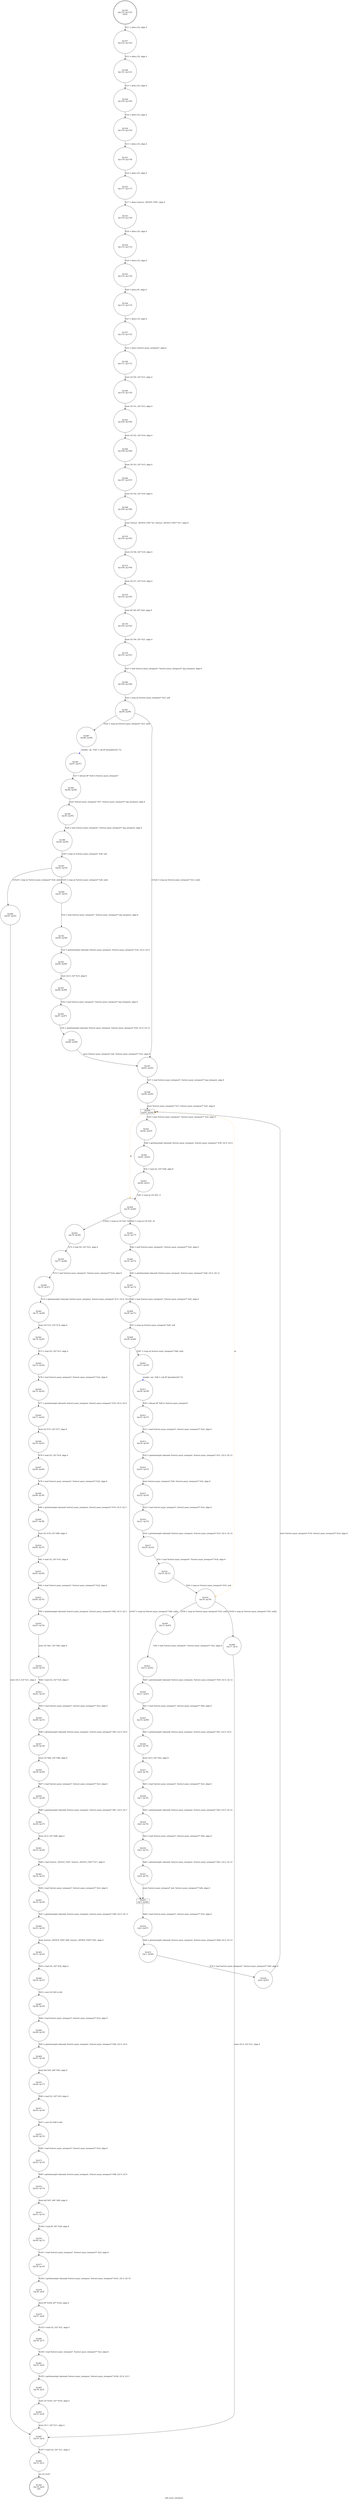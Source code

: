 digraph add_async_iorequest {
label="add_async_iorequest"
1344 [label="N1344\n(rp:14, ep:0)\nexit", shape="doublecircle"]
1345 [label="N1345\n(rp:123, ep:123)\nentry", shape="doublecircle"]
1345 -> 1347 [label="%11 = alloca i32, align 4"]
1347 [label="N1347\n(rp:122, ep:122)", shape="circle"]
1347 -> 1348 [label="%12 = alloca i32, align 4"]
1348 [label="N1348\n(rp:121, ep:121)", shape="circle"]
1348 -> 1349 [label="%13 = alloca i32, align 4"]
1349 [label="N1349\n(rp:120, ep:120)", shape="circle"]
1349 -> 1350 [label="%14 = alloca i32, align 4"]
1350 [label="N1350\n(rp:119, ep:119)", shape="circle"]
1350 -> 1351 [label="%15 = alloca i32, align 4"]
1351 [label="N1351\n(rp:118, ep:118)", shape="circle"]
1351 -> 1352 [label="%16 = alloca i32, align 4"]
1352 [label="N1352\n(rp:117, ep:117)", shape="circle"]
1352 -> 1353 [label="%17 = alloca %struct._DEVICE_FNS*, align 8"]
1353 [label="N1353\n(rp:116, ep:116)", shape="circle"]
1353 -> 1354 [label="%18 = alloca i32, align 4"]
1354 [label="N1354\n(rp:115, ep:115)", shape="circle"]
1354 -> 1355 [label="%19 = alloca i32, align 4"]
1355 [label="N1355\n(rp:114, ep:114)", shape="circle"]
1355 -> 1356 [label="%20 = alloca i8*, align 8"]
1356 [label="N1356\n(rp:113, ep:113)", shape="circle"]
1356 -> 1357 [label="%21 = alloca i32, align 4"]
1357 [label="N1357\n(rp:112, ep:112)", shape="circle"]
1357 -> 1358 [label="%22 = alloca %struct.async_iorequest*, align 8"]
1358 [label="N1358\n(rp:111, ep:111)", shape="circle"]
1358 -> 1360 [label="store i32 %0, i32* %12, align 4"]
1360 [label="N1360\n(rp:110, ep:110)", shape="circle"]
1360 -> 1362 [label="store i32 %1, i32* %13, align 4"]
1362 [label="N1362\n(rp:109, ep:109)", shape="circle"]
1362 -> 1364 [label="store i32 %2, i32* %14, align 4"]
1364 [label="N1364\n(rp:108, ep:108)", shape="circle"]
1364 -> 1366 [label="store i32 %3, i32* %15, align 4"]
1366 [label="N1366\n(rp:107, ep:107)", shape="circle"]
1366 -> 1368 [label="store i32 %4, i32* %16, align 4"]
1368 [label="N1368\n(rp:106, ep:106)", shape="circle"]
1368 -> 1370 [label="store %struct._DEVICE_FNS* %5, %struct._DEVICE_FNS** %17, align 8"]
1370 [label="N1370\n(rp:105, ep:105)", shape="circle"]
1370 -> 1372 [label="store i32 %6, i32* %18, align 4"]
1372 [label="N1372\n(rp:104, ep:104)", shape="circle"]
1372 -> 1374 [label="store i32 %7, i32* %19, align 4"]
1374 [label="N1374\n(rp:103, ep:103)", shape="circle"]
1374 -> 1376 [label="store i8* %8, i8** %20, align 8"]
1376 [label="N1376\n(rp:102, ep:102)", shape="circle"]
1376 -> 1379 [label="store i32 %9, i32* %21, align 4"]
1379 [label="N1379\n(rp:101, ep:101)", shape="circle"]
1379 -> 1380 [label="%23 = load %struct.async_iorequest*, %struct.async_iorequest** @g_iorequest, align 8"]
1380 [label="N1380\n(rp:100, ep:100)", shape="circle"]
1380 -> 1381 [label="%24 = icmp eq %struct.async_iorequest* %23, null"]
1381 [label="N1381\n(rp:99, ep:99)", shape="circle"]
1381 -> 1487 [label="[%24 = icmp eq %struct.async_iorequest* %23, null]"]
1381 -> 1397 [label="[!(%24 = icmp eq %struct.async_iorequest* %23, null)]"]
1383 [label="N1383\n(rp:97, ep:97)", shape="circle"]
1383 -> 1384 [label="%27 = bitcast i8* %26 to %struct.async_iorequest*"]
1384 [label="N1384\n(rp:96, ep:96)", shape="circle"]
1384 -> 1385 [label="store %struct.async_iorequest* %27, %struct.async_iorequest** @g_iorequest, align 8"]
1385 [label="N1385\n(rp:95, ep:95)", shape="circle"]
1385 -> 1386 [label="%28 = load %struct.async_iorequest*, %struct.async_iorequest** @g_iorequest, align 8"]
1386 [label="N1386\n(rp:94, ep:94)", shape="circle"]
1386 -> 1387 [label="%29 = icmp ne %struct.async_iorequest* %28, null"]
1387 [label="N1387\n(rp:93, ep:93)", shape="circle"]
1387 -> 1489 [label="[%29 = icmp ne %struct.async_iorequest* %28, null]"]
1387 -> 1490 [label="[!(%29 = icmp ne %struct.async_iorequest* %28, null)]"]
1391 [label="N1391\n(rp:90, ep:90)", shape="circle"]
1391 -> 1392 [label="%33 = getelementptr inbounds %struct.async_iorequest, %struct.async_iorequest* %32, i32 0, i32 0"]
1392 [label="N1392\n(rp:89, ep:89)", shape="circle"]
1392 -> 1393 [label="store i32 0, i32* %33, align 8"]
1393 [label="N1393\n(rp:88, ep:88)", shape="circle"]
1393 -> 1394 [label="%34 = load %struct.async_iorequest*, %struct.async_iorequest** @g_iorequest, align 8"]
1394 [label="N1394\n(rp:87, ep:87)", shape="circle"]
1394 -> 1395 [label="%35 = getelementptr inbounds %struct.async_iorequest, %struct.async_iorequest* %34, i32 0, i32 12"]
1395 [label="N1395\n(rp:86, ep:86)", shape="circle"]
1395 -> 1397 [label="store %struct.async_iorequest* null, %struct.async_iorequest** %35, align 8"]
1397 [label="N1397\n(rp:85, ep:85)", shape="circle"]
1397 -> 1398 [label="%37 = load %struct.async_iorequest*, %struct.async_iorequest** @g_iorequest, align 8"]
1398 [label="N1398\n(rp:84, ep:84)", shape="circle"]
1398 -> 1400 [label="store %struct.async_iorequest* %37, %struct.async_iorequest** %22, align 8"]
1400 [label="N1400\n(rp:83, ep:64)", shape="box"]
1400 -> 1401 [label="%39 = load %struct.async_iorequest*, %struct.async_iorequest** %22, align 8"]
1400 -> 1400 [label="@", style="dashed", color="orange"]
1400 -> 1419 [label="@", style="dashed", color="orange"]
1400 -> 1404 [label="@", style="dashed", color="orange"]
1401 [label="N1401\n(rp:82, ep:63)", shape="circle"]
1401 -> 1402 [label="%40 = getelementptr inbounds %struct.async_iorequest, %struct.async_iorequest* %39, i32 0, i32 0"]
1402 [label="N1402\n(rp:81, ep:62)", shape="circle"]
1402 -> 1403 [label="%41 = load i32, i32* %40, align 8"]
1403 [label="N1403\n(rp:80, ep:61)", shape="circle"]
1403 -> 1404 [label="%42 = icmp ne i32 %41, 0"]
1404 [label="N1404\n(rp:79, ep:60)", shape="circle"]
1404 -> 1491 [label="[%42 = icmp ne i32 %41, 0]"]
1404 -> 1492 [label="[!(%42 = icmp ne i32 %41, 0)]"]
1406 [label="N1406\n(rp:31, ep:75)", shape="circle"]
1406 -> 1407 [label="%45 = getelementptr inbounds %struct.async_iorequest, %struct.async_iorequest* %44, i32 0, i32 12"]
1407 [label="N1407\n(rp:30, ep:73)", shape="circle"]
1407 -> 1408 [label="%46 = load %struct.async_iorequest*, %struct.async_iorequest** %45, align 8"]
1408 [label="N1408\n(rp:29, ep:71)", shape="circle"]
1408 -> 1409 [label="%47 = icmp eq %struct.async_iorequest* %46, null"]
1409 [label="N1409\n(rp:28, ep:69)", shape="circle"]
1409 -> 1493 [label="[%47 = icmp eq %struct.async_iorequest* %46, null]"]
1409 -> 1433 [label="[!(%47 = icmp eq %struct.async_iorequest* %46, null)]"]
1411 [label="N1411\n(rp:26, ep:58)", shape="circle"]
1411 -> 1412 [label="%50 = bitcast i8* %49 to %struct.async_iorequest*"]
1412 [label="N1412\n(rp:25, ep:57)", shape="circle"]
1412 -> 1413 [label="%51 = load %struct.async_iorequest*, %struct.async_iorequest** %22, align 8"]
1413 [label="N1413\n(rp:24, ep:56)", shape="circle"]
1413 -> 1414 [label="%52 = getelementptr inbounds %struct.async_iorequest, %struct.async_iorequest* %51, i32 0, i32 12"]
1414 [label="N1414\n(rp:23, ep:55)", shape="circle"]
1414 -> 1415 [label="store %struct.async_iorequest* %50, %struct.async_iorequest** %52, align 8"]
1415 [label="N1415\n(rp:22, ep:54)", shape="circle"]
1415 -> 1416 [label="%53 = load %struct.async_iorequest*, %struct.async_iorequest** %22, align 8"]
1416 [label="N1416\n(rp:21, ep:53)", shape="circle"]
1416 -> 1417 [label="%54 = getelementptr inbounds %struct.async_iorequest, %struct.async_iorequest* %53, i32 0, i32 12"]
1417 [label="N1417\n(rp:20, ep:52)", shape="circle"]
1417 -> 1418 [label="%55 = load %struct.async_iorequest*, %struct.async_iorequest** %54, align 8"]
1418 [label="N1418\n(rp:19, ep:51)", shape="circle"]
1418 -> 1419 [label="%56 = icmp ne %struct.async_iorequest* %55, null"]
1419 [label="N1419\n(rp:18, ep:50)", shape="circle"]
1419 -> 1495 [label="[%56 = icmp ne %struct.async_iorequest* %55, null]"]
1419 -> 1496 [label="[!(%56 = icmp ne %struct.async_iorequest* %55, null)]"]
1423 [label="N1423\n(rp:12, ep:82)", shape="circle"]
1423 -> 1424 [label="%60 = getelementptr inbounds %struct.async_iorequest, %struct.async_iorequest* %59, i32 0, i32 12"]
1424 [label="N1424\n(rp:11, ep:81)", shape="circle"]
1424 -> 1425 [label="%61 = load %struct.async_iorequest*, %struct.async_iorequest** %60, align 8"]
1425 [label="N1425\n(rp:10, ep:80)", shape="circle"]
1425 -> 1426 [label="%62 = getelementptr inbounds %struct.async_iorequest, %struct.async_iorequest* %61, i32 0, i32 0"]
1426 [label="N1426\n(rp:9, ep:79)", shape="circle"]
1426 -> 1427 [label="store i32 0, i32* %62, align 8"]
1427 [label="N1427\n(rp:8, ep:78)", shape="circle"]
1427 -> 1428 [label="%63 = load %struct.async_iorequest*, %struct.async_iorequest** %22, align 8"]
1428 [label="N1428\n(rp:7, ep:76)", shape="circle"]
1428 -> 1429 [label="%64 = getelementptr inbounds %struct.async_iorequest, %struct.async_iorequest* %63, i32 0, i32 12"]
1429 [label="N1429\n(rp:6, ep:74)", shape="circle"]
1429 -> 1430 [label="%65 = load %struct.async_iorequest*, %struct.async_iorequest** %64, align 8"]
1430 [label="N1430\n(rp:5, ep:72)", shape="circle"]
1430 -> 1431 [label="%66 = getelementptr inbounds %struct.async_iorequest, %struct.async_iorequest* %65, i32 0, i32 12"]
1431 [label="N1431\n(rp:4, ep:70)", shape="circle"]
1431 -> 1433 [label="store %struct.async_iorequest* null, %struct.async_iorequest** %66, align 8"]
1433 [label="N1433\n(rp:3, ep:68)", shape="box"]
1433 -> 1434 [label="%68 = load %struct.async_iorequest*, %struct.async_iorequest** %22, align 8"]
1434 [label="N1434\n(rp:2, ep:67)", shape="circle"]
1434 -> 1435 [label="%69 = getelementptr inbounds %struct.async_iorequest, %struct.async_iorequest* %68, i32 0, i32 12"]
1435 [label="N1435\n(rp:1, ep:66)", shape="circle"]
1435 -> 1436 [label="%70 = load %struct.async_iorequest*, %struct.async_iorequest** %69, align 8"]
1436 [label="N1436\n(rp:0, ep:65)", shape="circle"]
1436 -> 1400 [label="store %struct.async_iorequest* %70, %struct.async_iorequest** %22, align 8"]
1439 [label="N1439\n(rp:77, ep:48)", shape="circle"]
1439 -> 1440 [label="%73 = load %struct.async_iorequest*, %struct.async_iorequest** %22, align 8"]
1440 [label="N1440\n(rp:76, ep:47)", shape="circle"]
1440 -> 1441 [label="%74 = getelementptr inbounds %struct.async_iorequest, %struct.async_iorequest* %73, i32 0, i32 4"]
1441 [label="N1441\n(rp:75, ep:46)", shape="circle"]
1441 -> 1442 [label="store i32 %72, i32* %74, align 8"]
1442 [label="N1442\n(rp:74, ep:45)", shape="circle"]
1442 -> 1443 [label="%75 = load i32, i32* %13, align 4"]
1443 [label="N1443\n(rp:73, ep:44)", shape="circle"]
1443 -> 1444 [label="%76 = load %struct.async_iorequest*, %struct.async_iorequest** %22, align 8"]
1444 [label="N1444\n(rp:72, ep:43)", shape="circle"]
1444 -> 1445 [label="%77 = getelementptr inbounds %struct.async_iorequest, %struct.async_iorequest* %76, i32 0, i32 0"]
1445 [label="N1445\n(rp:71, ep:42)", shape="circle"]
1445 -> 1446 [label="store i32 %75, i32* %77, align 8"]
1446 [label="N1446\n(rp:70, ep:41)", shape="circle"]
1446 -> 1447 [label="%78 = load i32, i32* %14, align 4"]
1447 [label="N1447\n(rp:69, ep:40)", shape="circle"]
1447 -> 1448 [label="%79 = load %struct.async_iorequest*, %struct.async_iorequest** %22, align 8"]
1448 [label="N1448\n(rp:68, ep:39)", shape="circle"]
1448 -> 1449 [label="%80 = getelementptr inbounds %struct.async_iorequest, %struct.async_iorequest* %79, i32 0, i32 5"]
1449 [label="N1449\n(rp:67, ep:38)", shape="circle"]
1449 -> 1450 [label="store i32 %78, i32* %80, align 4"]
1450 [label="N1450\n(rp:66, ep:37)", shape="circle"]
1450 -> 1451 [label="%81 = load i32, i32* %15, align 4"]
1451 [label="N1451\n(rp:65, ep:36)", shape="circle"]
1451 -> 1452 [label="%82 = load %struct.async_iorequest*, %struct.async_iorequest** %22, align 8"]
1452 [label="N1452\n(rp:64, ep:35)", shape="circle"]
1452 -> 1453 [label="%83 = getelementptr inbounds %struct.async_iorequest, %struct.async_iorequest* %82, i32 0, i32 1"]
1453 [label="N1453\n(rp:63, ep:34)", shape="circle"]
1453 -> 1454 [label="store i32 %81, i32* %83, align 4"]
1454 [label="N1454\n(rp:62, ep:33)", shape="circle"]
1454 -> 1455 [label="%84 = load i32, i32* %16, align 4"]
1455 [label="N1455\n(rp:61, ep:32)", shape="circle"]
1455 -> 1456 [label="%85 = load %struct.async_iorequest*, %struct.async_iorequest** %22, align 8"]
1456 [label="N1456\n(rp:60, ep:31)", shape="circle"]
1456 -> 1457 [label="%86 = getelementptr inbounds %struct.async_iorequest, %struct.async_iorequest* %85, i32 0, i32 6"]
1457 [label="N1457\n(rp:59, ep:30)", shape="circle"]
1457 -> 1458 [label="store i32 %84, i32* %86, align 8"]
1458 [label="N1458\n(rp:58, ep:29)", shape="circle"]
1458 -> 1459 [label="%87 = load %struct.async_iorequest*, %struct.async_iorequest** %22, align 8"]
1459 [label="N1459\n(rp:57, ep:28)", shape="circle"]
1459 -> 1460 [label="%88 = getelementptr inbounds %struct.async_iorequest, %struct.async_iorequest* %87, i32 0, i32 7"]
1460 [label="N1460\n(rp:56, ep:27)", shape="circle"]
1460 -> 1461 [label="store i32 0, i32* %88, align 4"]
1461 [label="N1461\n(rp:55, ep:26)", shape="circle"]
1461 -> 1462 [label="%89 = load %struct._DEVICE_FNS*, %struct._DEVICE_FNS** %17, align 8"]
1462 [label="N1462\n(rp:54, ep:25)", shape="circle"]
1462 -> 1463 [label="%90 = load %struct.async_iorequest*, %struct.async_iorequest** %22, align 8"]
1463 [label="N1463\n(rp:53, ep:24)", shape="circle"]
1463 -> 1464 [label="%91 = getelementptr inbounds %struct.async_iorequest, %struct.async_iorequest* %90, i32 0, i32 11"]
1464 [label="N1464\n(rp:52, ep:23)", shape="circle"]
1464 -> 1465 [label="store %struct._DEVICE_FNS* %89, %struct._DEVICE_FNS** %91, align 8"]
1465 [label="N1465\n(rp:51, ep:22)", shape="circle"]
1465 -> 1466 [label="%92 = load i32, i32* %18, align 4"]
1466 [label="N1466\n(rp:50, ep:21)", shape="circle"]
1466 -> 1467 [label="%93 = zext i32 %92 to i64"]
1467 [label="N1467\n(rp:49, ep:20)", shape="circle"]
1467 -> 1468 [label="%94 = load %struct.async_iorequest*, %struct.async_iorequest** %22, align 8"]
1468 [label="N1468\n(rp:48, ep:19)", shape="circle"]
1468 -> 1469 [label="%95 = getelementptr inbounds %struct.async_iorequest, %struct.async_iorequest* %94, i32 0, i32 8"]
1469 [label="N1469\n(rp:47, ep:18)", shape="circle"]
1469 -> 1470 [label="store i64 %93, i64* %95, align 8"]
1470 [label="N1470\n(rp:46, ep:17)", shape="circle"]
1470 -> 1471 [label="%96 = load i32, i32* %19, align 4"]
1471 [label="N1471\n(rp:45, ep:16)", shape="circle"]
1471 -> 1472 [label="%97 = zext i32 %96 to i64"]
1472 [label="N1472\n(rp:44, ep:15)", shape="circle"]
1472 -> 1473 [label="%98 = load %struct.async_iorequest*, %struct.async_iorequest** %22, align 8"]
1473 [label="N1473\n(rp:43, ep:14)", shape="circle"]
1473 -> 1474 [label="%99 = getelementptr inbounds %struct.async_iorequest, %struct.async_iorequest* %98, i32 0, i32 9"]
1474 [label="N1474\n(rp:42, ep:13)", shape="circle"]
1474 -> 1475 [label="store i64 %97, i64* %99, align 8"]
1475 [label="N1475\n(rp:41, ep:12)", shape="circle"]
1475 -> 1476 [label="%100 = load i8*, i8** %20, align 8"]
1476 [label="N1476\n(rp:40, ep:11)", shape="circle"]
1476 -> 1477 [label="%101 = load %struct.async_iorequest*, %struct.async_iorequest** %22, align 8"]
1477 [label="N1477\n(rp:39, ep:10)", shape="circle"]
1477 -> 1478 [label="%102 = getelementptr inbounds %struct.async_iorequest, %struct.async_iorequest* %101, i32 0, i32 10"]
1478 [label="N1478\n(rp:38, ep:9)", shape="circle"]
1478 -> 1479 [label="store i8* %100, i8** %102, align 8"]
1479 [label="N1479\n(rp:37, ep:8)", shape="circle"]
1479 -> 1480 [label="%103 = load i32, i32* %21, align 4"]
1480 [label="N1480\n(rp:36, ep:7)", shape="circle"]
1480 -> 1481 [label="%104 = load %struct.async_iorequest*, %struct.async_iorequest** %22, align 8"]
1481 [label="N1481\n(rp:35, ep:6)", shape="circle"]
1481 -> 1482 [label="%105 = getelementptr inbounds %struct.async_iorequest, %struct.async_iorequest* %104, i32 0, i32 3"]
1482 [label="N1482\n(rp:34, ep:5)", shape="circle"]
1482 -> 1483 [label="store i32 %103, i32* %105, align 4"]
1483 [label="N1483\n(rp:33, ep:4)", shape="circle"]
1483 -> 1485 [label="store i32 1, i32* %11, align 4"]
1485 [label="N1485\n(rp:16, ep:2)", shape="circle"]
1485 -> 1486 [label="%107 = load i32, i32* %11, align 4"]
1486 [label="N1486\n(rp:15, ep:1)", shape="circle"]
1486 -> 1344 [label="ret i32 %107"]
1487 [label="N1487\n(rp:98, ep:98)", shape="circle"]
1487 -> 1383 [label="xmalloc --@-- %26 = call i8* @xmalloc(i32 72)", style="dashed", color="blue"]
1489 [label="N1489\n(rp:91, ep:91)", shape="circle"]
1489 -> 1391 [label="%32 = load %struct.async_iorequest*, %struct.async_iorequest** @g_iorequest, align 8"]
1490 [label="N1490\n(rp:92, ep:92)", shape="circle"]
1490 -> 1485 [label="store i32 0, i32* %11, align 4"]
1491 [label="N1491\n(rp:32, ep:77)", shape="circle"]
1491 -> 1406 [label="%44 = load %struct.async_iorequest*, %struct.async_iorequest** %22, align 8"]
1492 [label="N1492\n(rp:78, ep:49)", shape="circle"]
1492 -> 1439 [label="%72 = load i32, i32* %12, align 4"]
1493 [label="N1493\n(rp:27, ep:59)", shape="circle"]
1493 -> 1411 [label="xmalloc --@-- %49 = call i8* @xmalloc(i32 72)", style="dashed", color="blue"]
1495 [label="N1495\n(rp:13, ep:83)", shape="circle"]
1495 -> 1423 [label="%59 = load %struct.async_iorequest*, %struct.async_iorequest** %22, align 8"]
1496 [label="N1496\n(rp:17, ep:3)", shape="circle"]
1496 -> 1485 [label="store i32 0, i32* %11, align 4"]
}

